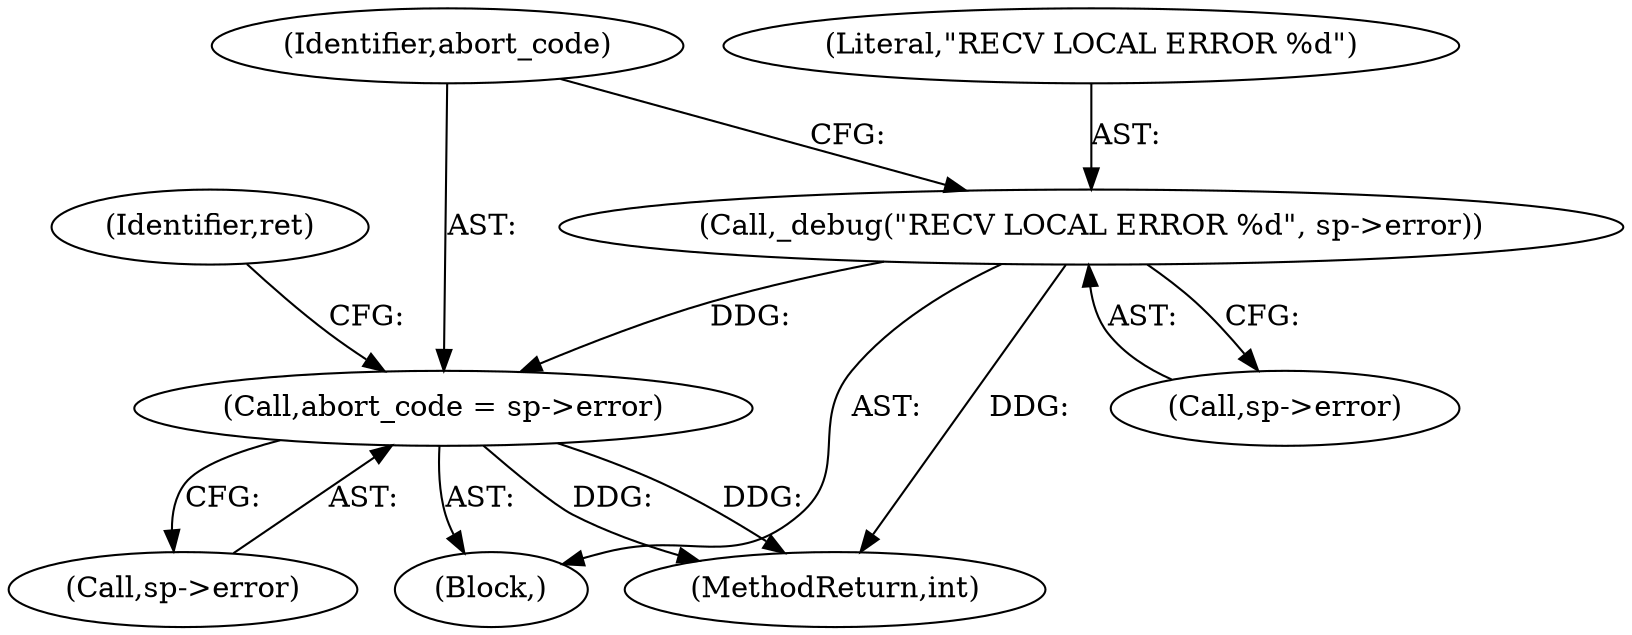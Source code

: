 digraph "0_linux_f3d3342602f8bcbf37d7c46641cb9bca7618eb1c_29@pointer" {
"1000858" [label="(Call,_debug(\"RECV LOCAL ERROR %d\", sp->error))"];
"1000863" [label="(Call,abort_code = sp->error)"];
"1000863" [label="(Call,abort_code = sp->error)"];
"1000858" [label="(Call,_debug(\"RECV LOCAL ERROR %d\", sp->error))"];
"1000864" [label="(Identifier,abort_code)"];
"1000859" [label="(Literal,\"RECV LOCAL ERROR %d\")"];
"1000795" [label="(Block,)"];
"1000865" [label="(Call,sp->error)"];
"1000860" [label="(Call,sp->error)"];
"1001014" [label="(MethodReturn,int)"];
"1000869" [label="(Identifier,ret)"];
"1000858" -> "1000795"  [label="AST: "];
"1000858" -> "1000860"  [label="CFG: "];
"1000859" -> "1000858"  [label="AST: "];
"1000860" -> "1000858"  [label="AST: "];
"1000864" -> "1000858"  [label="CFG: "];
"1000858" -> "1001014"  [label="DDG: "];
"1000858" -> "1000863"  [label="DDG: "];
"1000863" -> "1000795"  [label="AST: "];
"1000863" -> "1000865"  [label="CFG: "];
"1000864" -> "1000863"  [label="AST: "];
"1000865" -> "1000863"  [label="AST: "];
"1000869" -> "1000863"  [label="CFG: "];
"1000863" -> "1001014"  [label="DDG: "];
"1000863" -> "1001014"  [label="DDG: "];
}
